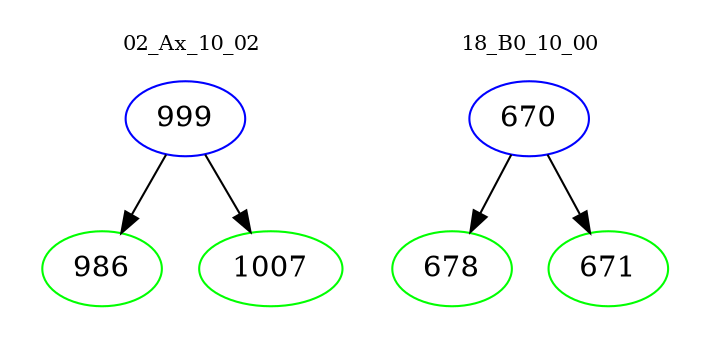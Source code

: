 digraph{
subgraph cluster_0 {
color = white
label = "02_Ax_10_02";
fontsize=10;
T0_999 [label="999", color="blue"]
T0_999 -> T0_986 [color="black"]
T0_986 [label="986", color="green"]
T0_999 -> T0_1007 [color="black"]
T0_1007 [label="1007", color="green"]
}
subgraph cluster_1 {
color = white
label = "18_B0_10_00";
fontsize=10;
T1_670 [label="670", color="blue"]
T1_670 -> T1_678 [color="black"]
T1_678 [label="678", color="green"]
T1_670 -> T1_671 [color="black"]
T1_671 [label="671", color="green"]
}
}
